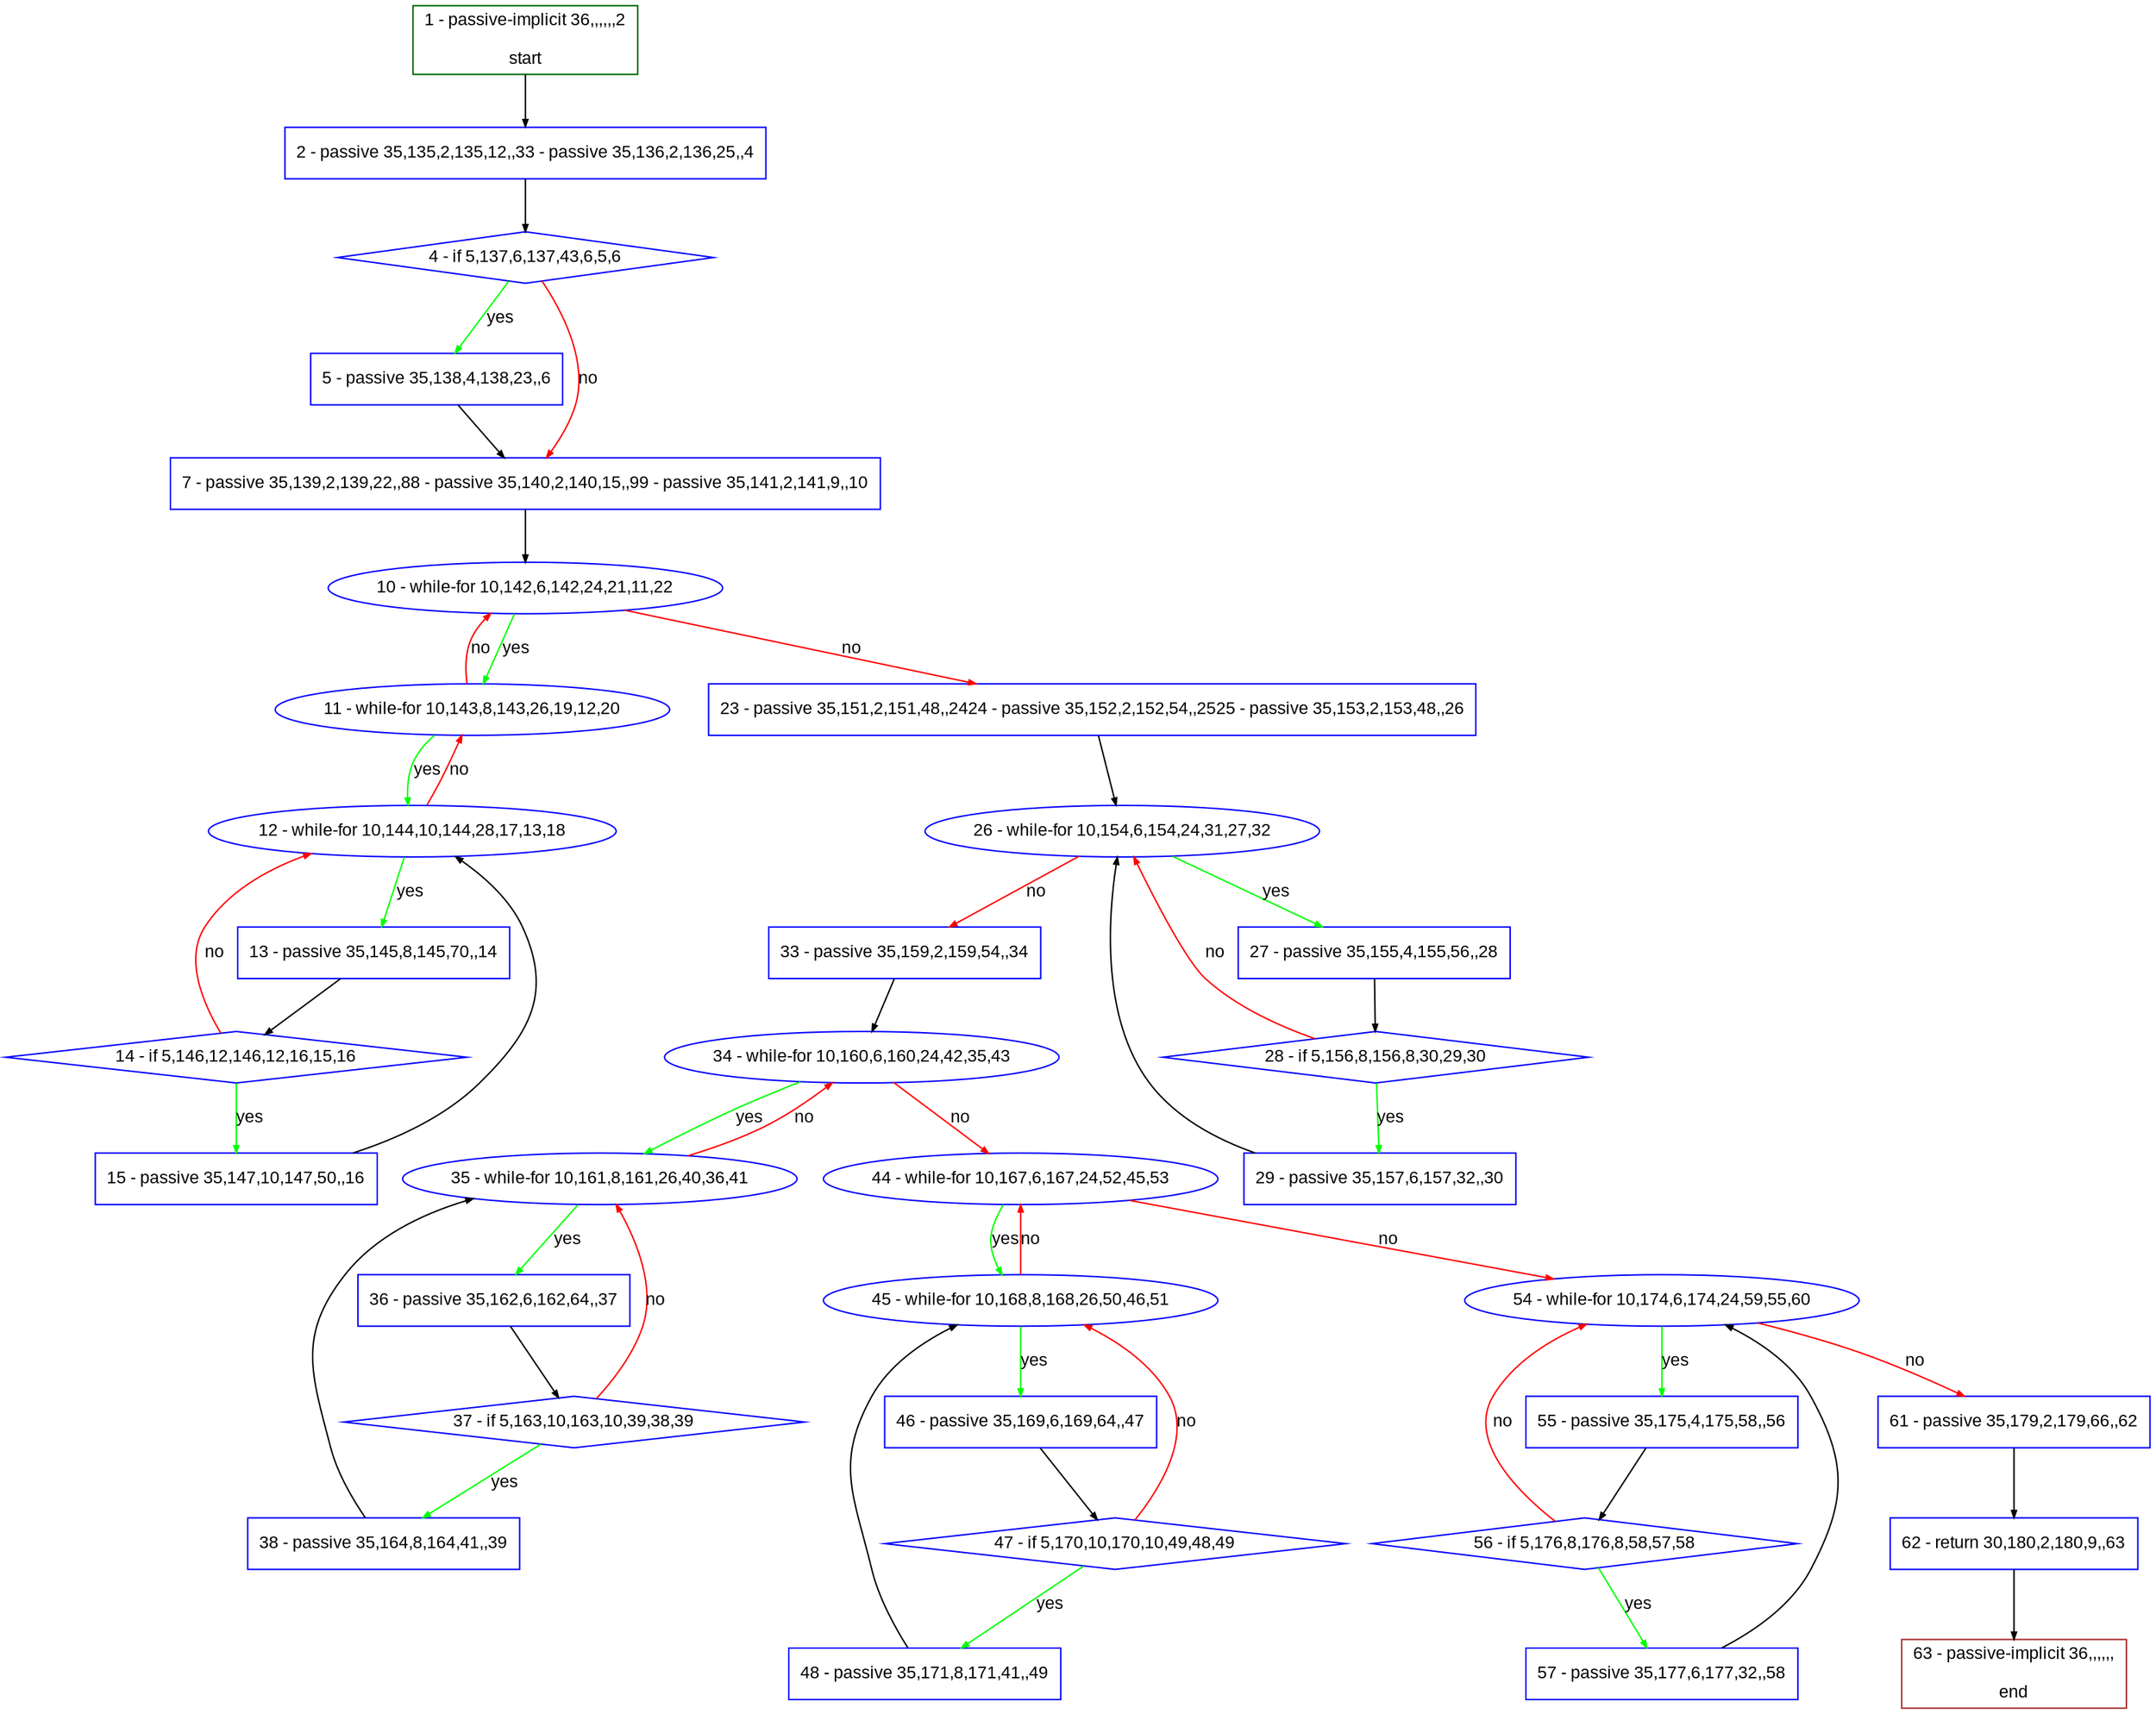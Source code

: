 digraph "" {
  graph [pack="true", label="", fontsize="12", packmode="clust", fontname="Arial", fillcolor="#FFFFCC", bgcolor="white", style="rounded,filled", compound="true"];
  node [node_initialized="no", label="", color="grey", fontsize="12", fillcolor="white", fontname="Arial", style="filled", shape="rectangle", compound="true", fixedsize="false"];
  edge [fontcolor="black", arrowhead="normal", arrowtail="none", arrowsize="0.5", ltail="", label="", color="black", fontsize="12", lhead="", fontname="Arial", dir="forward", compound="true"];
  __N1 [label="2 - passive 35,135,2,135,12,,33 - passive 35,136,2,136,25,,4", color="#0000ff", fillcolor="#ffffff", style="filled", shape="box"];
  __N2 [label="1 - passive-implicit 36,,,,,,2\n\nstart", color="#006400", fillcolor="#ffffff", style="filled", shape="box"];
  __N3 [label="4 - if 5,137,6,137,43,6,5,6", color="#0000ff", fillcolor="#ffffff", style="filled", shape="diamond"];
  __N4 [label="5 - passive 35,138,4,138,23,,6", color="#0000ff", fillcolor="#ffffff", style="filled", shape="box"];
  __N5 [label="7 - passive 35,139,2,139,22,,88 - passive 35,140,2,140,15,,99 - passive 35,141,2,141,9,,10", color="#0000ff", fillcolor="#ffffff", style="filled", shape="box"];
  __N6 [label="10 - while-for 10,142,6,142,24,21,11,22", color="#0000ff", fillcolor="#ffffff", style="filled", shape="oval"];
  __N7 [label="11 - while-for 10,143,8,143,26,19,12,20", color="#0000ff", fillcolor="#ffffff", style="filled", shape="oval"];
  __N8 [label="23 - passive 35,151,2,151,48,,2424 - passive 35,152,2,152,54,,2525 - passive 35,153,2,153,48,,26", color="#0000ff", fillcolor="#ffffff", style="filled", shape="box"];
  __N9 [label="12 - while-for 10,144,10,144,28,17,13,18", color="#0000ff", fillcolor="#ffffff", style="filled", shape="oval"];
  __N10 [label="13 - passive 35,145,8,145,70,,14", color="#0000ff", fillcolor="#ffffff", style="filled", shape="box"];
  __N11 [label="14 - if 5,146,12,146,12,16,15,16", color="#0000ff", fillcolor="#ffffff", style="filled", shape="diamond"];
  __N12 [label="15 - passive 35,147,10,147,50,,16", color="#0000ff", fillcolor="#ffffff", style="filled", shape="box"];
  __N13 [label="26 - while-for 10,154,6,154,24,31,27,32", color="#0000ff", fillcolor="#ffffff", style="filled", shape="oval"];
  __N14 [label="27 - passive 35,155,4,155,56,,28", color="#0000ff", fillcolor="#ffffff", style="filled", shape="box"];
  __N15 [label="33 - passive 35,159,2,159,54,,34", color="#0000ff", fillcolor="#ffffff", style="filled", shape="box"];
  __N16 [label="28 - if 5,156,8,156,8,30,29,30", color="#0000ff", fillcolor="#ffffff", style="filled", shape="diamond"];
  __N17 [label="29 - passive 35,157,6,157,32,,30", color="#0000ff", fillcolor="#ffffff", style="filled", shape="box"];
  __N18 [label="34 - while-for 10,160,6,160,24,42,35,43", color="#0000ff", fillcolor="#ffffff", style="filled", shape="oval"];
  __N19 [label="35 - while-for 10,161,8,161,26,40,36,41", color="#0000ff", fillcolor="#ffffff", style="filled", shape="oval"];
  __N20 [label="44 - while-for 10,167,6,167,24,52,45,53", color="#0000ff", fillcolor="#ffffff", style="filled", shape="oval"];
  __N21 [label="36 - passive 35,162,6,162,64,,37", color="#0000ff", fillcolor="#ffffff", style="filled", shape="box"];
  __N22 [label="37 - if 5,163,10,163,10,39,38,39", color="#0000ff", fillcolor="#ffffff", style="filled", shape="diamond"];
  __N23 [label="38 - passive 35,164,8,164,41,,39", color="#0000ff", fillcolor="#ffffff", style="filled", shape="box"];
  __N24 [label="45 - while-for 10,168,8,168,26,50,46,51", color="#0000ff", fillcolor="#ffffff", style="filled", shape="oval"];
  __N25 [label="54 - while-for 10,174,6,174,24,59,55,60", color="#0000ff", fillcolor="#ffffff", style="filled", shape="oval"];
  __N26 [label="46 - passive 35,169,6,169,64,,47", color="#0000ff", fillcolor="#ffffff", style="filled", shape="box"];
  __N27 [label="47 - if 5,170,10,170,10,49,48,49", color="#0000ff", fillcolor="#ffffff", style="filled", shape="diamond"];
  __N28 [label="48 - passive 35,171,8,171,41,,49", color="#0000ff", fillcolor="#ffffff", style="filled", shape="box"];
  __N29 [label="55 - passive 35,175,4,175,58,,56", color="#0000ff", fillcolor="#ffffff", style="filled", shape="box"];
  __N30 [label="61 - passive 35,179,2,179,66,,62", color="#0000ff", fillcolor="#ffffff", style="filled", shape="box"];
  __N31 [label="56 - if 5,176,8,176,8,58,57,58", color="#0000ff", fillcolor="#ffffff", style="filled", shape="diamond"];
  __N32 [label="57 - passive 35,177,6,177,32,,58", color="#0000ff", fillcolor="#ffffff", style="filled", shape="box"];
  __N33 [label="62 - return 30,180,2,180,9,,63", color="#0000ff", fillcolor="#ffffff", style="filled", shape="box"];
  __N34 [label="63 - passive-implicit 36,,,,,,\n\nend", color="#a52a2a", fillcolor="#ffffff", style="filled", shape="box"];
  __N2 -> __N1 [arrowhead="normal", arrowtail="none", color="#000000", label="", dir="forward"];
  __N1 -> __N3 [arrowhead="normal", arrowtail="none", color="#000000", label="", dir="forward"];
  __N3 -> __N4 [arrowhead="normal", arrowtail="none", color="#00ff00", label="yes", dir="forward"];
  __N3 -> __N5 [arrowhead="normal", arrowtail="none", color="#ff0000", label="no", dir="forward"];
  __N4 -> __N5 [arrowhead="normal", arrowtail="none", color="#000000", label="", dir="forward"];
  __N5 -> __N6 [arrowhead="normal", arrowtail="none", color="#000000", label="", dir="forward"];
  __N6 -> __N7 [arrowhead="normal", arrowtail="none", color="#00ff00", label="yes", dir="forward"];
  __N7 -> __N6 [arrowhead="normal", arrowtail="none", color="#ff0000", label="no", dir="forward"];
  __N6 -> __N8 [arrowhead="normal", arrowtail="none", color="#ff0000", label="no", dir="forward"];
  __N7 -> __N9 [arrowhead="normal", arrowtail="none", color="#00ff00", label="yes", dir="forward"];
  __N9 -> __N7 [arrowhead="normal", arrowtail="none", color="#ff0000", label="no", dir="forward"];
  __N9 -> __N10 [arrowhead="normal", arrowtail="none", color="#00ff00", label="yes", dir="forward"];
  __N10 -> __N11 [arrowhead="normal", arrowtail="none", color="#000000", label="", dir="forward"];
  __N11 -> __N9 [arrowhead="normal", arrowtail="none", color="#ff0000", label="no", dir="forward"];
  __N11 -> __N12 [arrowhead="normal", arrowtail="none", color="#00ff00", label="yes", dir="forward"];
  __N12 -> __N9 [arrowhead="normal", arrowtail="none", color="#000000", label="", dir="forward"];
  __N8 -> __N13 [arrowhead="normal", arrowtail="none", color="#000000", label="", dir="forward"];
  __N13 -> __N14 [arrowhead="normal", arrowtail="none", color="#00ff00", label="yes", dir="forward"];
  __N13 -> __N15 [arrowhead="normal", arrowtail="none", color="#ff0000", label="no", dir="forward"];
  __N14 -> __N16 [arrowhead="normal", arrowtail="none", color="#000000", label="", dir="forward"];
  __N16 -> __N13 [arrowhead="normal", arrowtail="none", color="#ff0000", label="no", dir="forward"];
  __N16 -> __N17 [arrowhead="normal", arrowtail="none", color="#00ff00", label="yes", dir="forward"];
  __N17 -> __N13 [arrowhead="normal", arrowtail="none", color="#000000", label="", dir="forward"];
  __N15 -> __N18 [arrowhead="normal", arrowtail="none", color="#000000", label="", dir="forward"];
  __N18 -> __N19 [arrowhead="normal", arrowtail="none", color="#00ff00", label="yes", dir="forward"];
  __N19 -> __N18 [arrowhead="normal", arrowtail="none", color="#ff0000", label="no", dir="forward"];
  __N18 -> __N20 [arrowhead="normal", arrowtail="none", color="#ff0000", label="no", dir="forward"];
  __N19 -> __N21 [arrowhead="normal", arrowtail="none", color="#00ff00", label="yes", dir="forward"];
  __N21 -> __N22 [arrowhead="normal", arrowtail="none", color="#000000", label="", dir="forward"];
  __N22 -> __N19 [arrowhead="normal", arrowtail="none", color="#ff0000", label="no", dir="forward"];
  __N22 -> __N23 [arrowhead="normal", arrowtail="none", color="#00ff00", label="yes", dir="forward"];
  __N23 -> __N19 [arrowhead="normal", arrowtail="none", color="#000000", label="", dir="forward"];
  __N20 -> __N24 [arrowhead="normal", arrowtail="none", color="#00ff00", label="yes", dir="forward"];
  __N24 -> __N20 [arrowhead="normal", arrowtail="none", color="#ff0000", label="no", dir="forward"];
  __N20 -> __N25 [arrowhead="normal", arrowtail="none", color="#ff0000", label="no", dir="forward"];
  __N24 -> __N26 [arrowhead="normal", arrowtail="none", color="#00ff00", label="yes", dir="forward"];
  __N26 -> __N27 [arrowhead="normal", arrowtail="none", color="#000000", label="", dir="forward"];
  __N27 -> __N24 [arrowhead="normal", arrowtail="none", color="#ff0000", label="no", dir="forward"];
  __N27 -> __N28 [arrowhead="normal", arrowtail="none", color="#00ff00", label="yes", dir="forward"];
  __N28 -> __N24 [arrowhead="normal", arrowtail="none", color="#000000", label="", dir="forward"];
  __N25 -> __N29 [arrowhead="normal", arrowtail="none", color="#00ff00", label="yes", dir="forward"];
  __N25 -> __N30 [arrowhead="normal", arrowtail="none", color="#ff0000", label="no", dir="forward"];
  __N29 -> __N31 [arrowhead="normal", arrowtail="none", color="#000000", label="", dir="forward"];
  __N31 -> __N25 [arrowhead="normal", arrowtail="none", color="#ff0000", label="no", dir="forward"];
  __N31 -> __N32 [arrowhead="normal", arrowtail="none", color="#00ff00", label="yes", dir="forward"];
  __N32 -> __N25 [arrowhead="normal", arrowtail="none", color="#000000", label="", dir="forward"];
  __N30 -> __N33 [arrowhead="normal", arrowtail="none", color="#000000", label="", dir="forward"];
  __N33 -> __N34 [arrowhead="normal", arrowtail="none", color="#000000", label="", dir="forward"];
}
